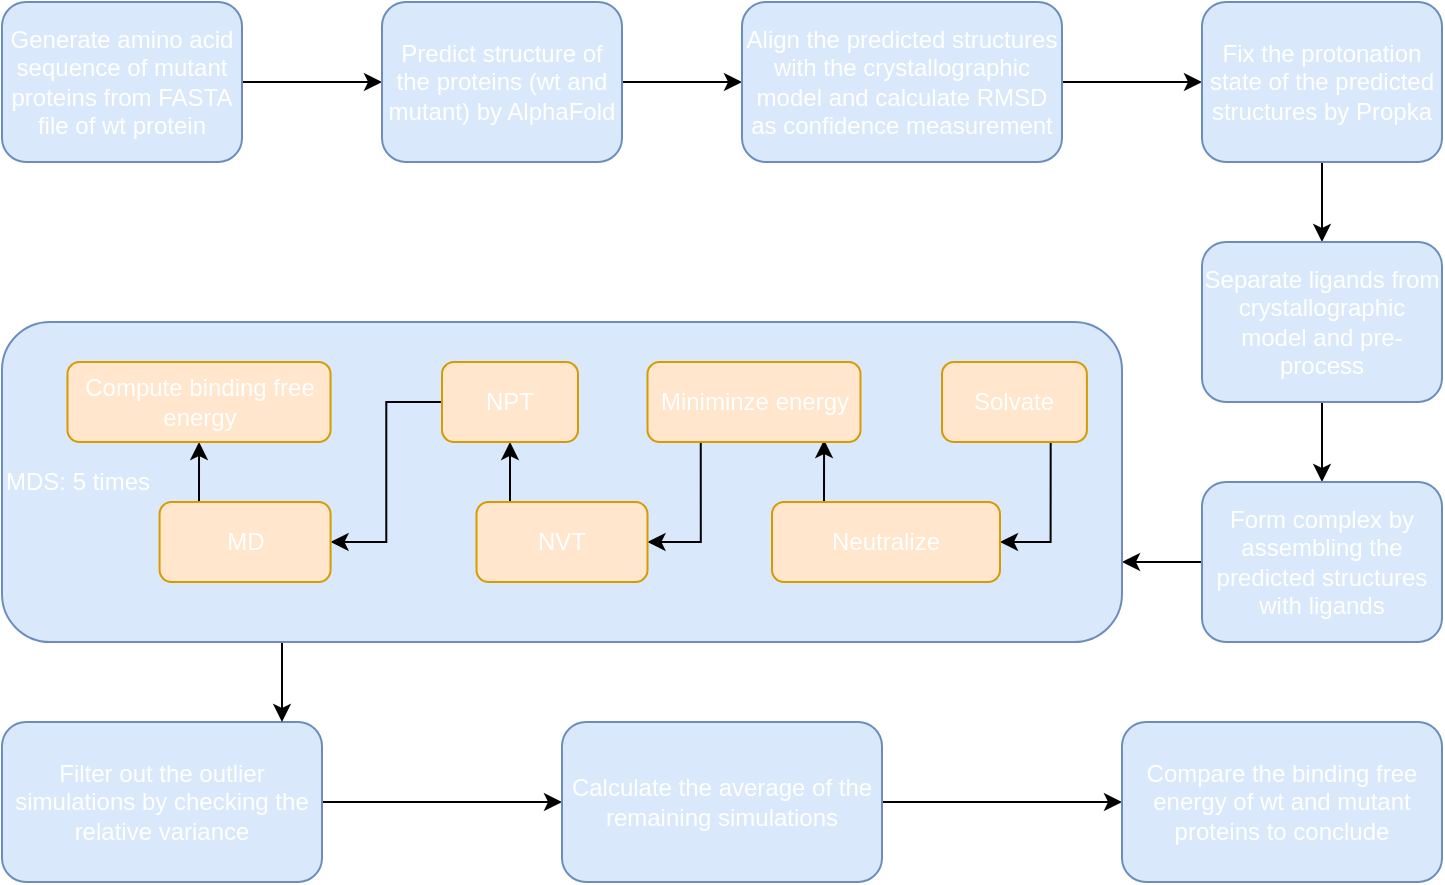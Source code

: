 <mxfile version="22.1.14" type="github">
  <diagram name="Page-1" id="FycSsTpm4IhA0FWyijEC">
    <mxGraphModel dx="838" dy="606" grid="1" gridSize="10" guides="1" tooltips="1" connect="1" arrows="1" fold="1" page="1" pageScale="1" pageWidth="850" pageHeight="1100" math="0" shadow="0">
      <root>
        <mxCell id="0" />
        <mxCell id="1" parent="0" />
        <mxCell id="THaeHtkmeBWyDL8Bj_06-23" value="" style="edgeStyle=orthogonalEdgeStyle;rounded=0;orthogonalLoop=1;jettySize=auto;html=1;fontColor=#FFFFFF;" edge="1" parent="1" source="THaeHtkmeBWyDL8Bj_06-1" target="THaeHtkmeBWyDL8Bj_06-2">
          <mxGeometry relative="1" as="geometry" />
        </mxCell>
        <mxCell id="THaeHtkmeBWyDL8Bj_06-1" value="Generate amino acid sequence of mutant proteins from FASTA file of wt protein" style="rounded=1;whiteSpace=wrap;html=1;fillColor=#dae8fc;strokeColor=#6c8ebf;fontColor=#FFFFFF;" vertex="1" parent="1">
          <mxGeometry x="40" y="120" width="120" height="80" as="geometry" />
        </mxCell>
        <mxCell id="THaeHtkmeBWyDL8Bj_06-24" value="" style="edgeStyle=orthogonalEdgeStyle;rounded=0;orthogonalLoop=1;jettySize=auto;html=1;fontColor=#FFFFFF;" edge="1" parent="1" source="THaeHtkmeBWyDL8Bj_06-2" target="THaeHtkmeBWyDL8Bj_06-3">
          <mxGeometry relative="1" as="geometry" />
        </mxCell>
        <mxCell id="THaeHtkmeBWyDL8Bj_06-2" value="Predict structure of the proteins (wt and mutant) by AlphaFold" style="rounded=1;whiteSpace=wrap;html=1;fillColor=#dae8fc;strokeColor=#6c8ebf;fontColor=#FFFFFF;" vertex="1" parent="1">
          <mxGeometry x="230" y="120" width="120" height="80" as="geometry" />
        </mxCell>
        <mxCell id="THaeHtkmeBWyDL8Bj_06-25" value="" style="edgeStyle=orthogonalEdgeStyle;rounded=0;orthogonalLoop=1;jettySize=auto;html=1;fontColor=#FFFFFF;" edge="1" parent="1" source="THaeHtkmeBWyDL8Bj_06-3" target="THaeHtkmeBWyDL8Bj_06-4">
          <mxGeometry relative="1" as="geometry" />
        </mxCell>
        <mxCell id="THaeHtkmeBWyDL8Bj_06-3" value="Align the predicted structures with the crystallographic model and calculate RMSD as confidence measurement" style="rounded=1;whiteSpace=wrap;html=1;fillColor=#dae8fc;strokeColor=#6c8ebf;fontColor=#FFFFFF;" vertex="1" parent="1">
          <mxGeometry x="410" y="120" width="160" height="80" as="geometry" />
        </mxCell>
        <mxCell id="THaeHtkmeBWyDL8Bj_06-26" value="" style="edgeStyle=orthogonalEdgeStyle;rounded=0;orthogonalLoop=1;jettySize=auto;html=1;fontColor=#FFFFFF;" edge="1" parent="1" source="THaeHtkmeBWyDL8Bj_06-4" target="THaeHtkmeBWyDL8Bj_06-5">
          <mxGeometry relative="1" as="geometry" />
        </mxCell>
        <mxCell id="THaeHtkmeBWyDL8Bj_06-4" value="Fix the protonation state of the predicted structures by Propka" style="rounded=1;whiteSpace=wrap;html=1;fillColor=#dae8fc;strokeColor=#6c8ebf;fontColor=#FFFFFF;" vertex="1" parent="1">
          <mxGeometry x="640" y="120" width="120" height="80" as="geometry" />
        </mxCell>
        <mxCell id="THaeHtkmeBWyDL8Bj_06-27" value="" style="edgeStyle=orthogonalEdgeStyle;rounded=0;orthogonalLoop=1;jettySize=auto;html=1;fontColor=#FFFFFF;" edge="1" parent="1" source="THaeHtkmeBWyDL8Bj_06-5" target="THaeHtkmeBWyDL8Bj_06-6">
          <mxGeometry relative="1" as="geometry" />
        </mxCell>
        <mxCell id="THaeHtkmeBWyDL8Bj_06-5" value="Separate ligands from crystallographic model and pre-process" style="rounded=1;whiteSpace=wrap;html=1;fillColor=#dae8fc;strokeColor=#6c8ebf;fontColor=#FFFFFF;" vertex="1" parent="1">
          <mxGeometry x="640" y="240" width="120" height="80" as="geometry" />
        </mxCell>
        <mxCell id="THaeHtkmeBWyDL8Bj_06-29" style="edgeStyle=orthogonalEdgeStyle;rounded=0;orthogonalLoop=1;jettySize=auto;html=1;entryX=1;entryY=0.75;entryDx=0;entryDy=0;fontColor=#FFFFFF;" edge="1" parent="1" source="THaeHtkmeBWyDL8Bj_06-6" target="THaeHtkmeBWyDL8Bj_06-7">
          <mxGeometry relative="1" as="geometry" />
        </mxCell>
        <mxCell id="THaeHtkmeBWyDL8Bj_06-6" value="Form complex by assembling the predicted structures with ligands" style="rounded=1;whiteSpace=wrap;html=1;fillColor=#dae8fc;strokeColor=#6c8ebf;fontColor=#FFFFFF;" vertex="1" parent="1">
          <mxGeometry x="640" y="360" width="120" height="80" as="geometry" />
        </mxCell>
        <mxCell id="THaeHtkmeBWyDL8Bj_06-39" style="edgeStyle=orthogonalEdgeStyle;rounded=0;orthogonalLoop=1;jettySize=auto;html=1;exitX=1;exitY=0.5;exitDx=0;exitDy=0;fontColor=#FFFFFF;" edge="1" parent="1" source="THaeHtkmeBWyDL8Bj_06-20" target="THaeHtkmeBWyDL8Bj_06-21">
          <mxGeometry relative="1" as="geometry" />
        </mxCell>
        <mxCell id="THaeHtkmeBWyDL8Bj_06-20" value="Filter out the outlier simulations by checking the relative variance" style="rounded=1;whiteSpace=wrap;html=1;fillColor=#dae8fc;strokeColor=#6c8ebf;fontColor=#FFFFFF;" vertex="1" parent="1">
          <mxGeometry x="40" y="480" width="160" height="80" as="geometry" />
        </mxCell>
        <mxCell id="THaeHtkmeBWyDL8Bj_06-40" style="edgeStyle=orthogonalEdgeStyle;rounded=0;orthogonalLoop=1;jettySize=auto;html=1;exitX=1;exitY=0.5;exitDx=0;exitDy=0;entryX=0;entryY=0.5;entryDx=0;entryDy=0;fontColor=#FFFFFF;" edge="1" parent="1" source="THaeHtkmeBWyDL8Bj_06-21" target="THaeHtkmeBWyDL8Bj_06-22">
          <mxGeometry relative="1" as="geometry" />
        </mxCell>
        <mxCell id="THaeHtkmeBWyDL8Bj_06-21" value="Calculate the average of the remaining simulations" style="rounded=1;whiteSpace=wrap;html=1;fillColor=#dae8fc;strokeColor=#6c8ebf;fontColor=#FFFFFF;" vertex="1" parent="1">
          <mxGeometry x="320" y="480" width="160" height="80" as="geometry" />
        </mxCell>
        <mxCell id="THaeHtkmeBWyDL8Bj_06-22" value="Compare the binding free energy of wt and mutant proteins to conclude" style="rounded=1;whiteSpace=wrap;html=1;fillColor=#dae8fc;strokeColor=#6c8ebf;fontColor=#FFFFFF;" vertex="1" parent="1">
          <mxGeometry x="600" y="480" width="160" height="80" as="geometry" />
        </mxCell>
        <mxCell id="THaeHtkmeBWyDL8Bj_06-38" style="edgeStyle=orthogonalEdgeStyle;rounded=0;orthogonalLoop=1;jettySize=auto;html=1;exitX=0.25;exitY=1;exitDx=0;exitDy=0;entryX=0.875;entryY=0;entryDx=0;entryDy=0;entryPerimeter=0;fontColor=#FFFFFF;" edge="1" parent="1" source="THaeHtkmeBWyDL8Bj_06-7" target="THaeHtkmeBWyDL8Bj_06-20">
          <mxGeometry relative="1" as="geometry" />
        </mxCell>
        <mxCell id="THaeHtkmeBWyDL8Bj_06-7" value="MDS: 5 times" style="rounded=1;whiteSpace=wrap;html=1;align=left;container=0;fillColor=#dae8fc;strokeColor=#6c8ebf;fontColor=#FFFFFF;" vertex="1" parent="1">
          <mxGeometry x="40" y="280" width="560" height="160" as="geometry" />
        </mxCell>
        <mxCell id="THaeHtkmeBWyDL8Bj_06-33" style="edgeStyle=orthogonalEdgeStyle;rounded=0;orthogonalLoop=1;jettySize=auto;html=1;exitX=0.75;exitY=1;exitDx=0;exitDy=0;entryX=1;entryY=0.5;entryDx=0;entryDy=0;fontColor=#FFFFFF;" edge="1" parent="1" source="THaeHtkmeBWyDL8Bj_06-8" target="THaeHtkmeBWyDL8Bj_06-9">
          <mxGeometry relative="1" as="geometry" />
        </mxCell>
        <mxCell id="THaeHtkmeBWyDL8Bj_06-8" value="Solvate" style="rounded=1;whiteSpace=wrap;html=1;container=0;fillColor=#ffe6cc;strokeColor=#d79b00;fontColor=#FFFFFF;" vertex="1" parent="1">
          <mxGeometry x="510" y="300" width="72.46" height="40" as="geometry" />
        </mxCell>
        <mxCell id="THaeHtkmeBWyDL8Bj_06-31" style="edgeStyle=orthogonalEdgeStyle;rounded=0;orthogonalLoop=1;jettySize=auto;html=1;exitX=0.25;exitY=0;exitDx=0;exitDy=0;entryX=0.829;entryY=0.975;entryDx=0;entryDy=0;entryPerimeter=0;fontColor=#FFFFFF;" edge="1" parent="1" source="THaeHtkmeBWyDL8Bj_06-9" target="THaeHtkmeBWyDL8Bj_06-10">
          <mxGeometry relative="1" as="geometry" />
        </mxCell>
        <mxCell id="THaeHtkmeBWyDL8Bj_06-9" value="Neutralize" style="rounded=1;whiteSpace=wrap;html=1;container=0;fillColor=#ffe6cc;strokeColor=#d79b00;fontColor=#FFFFFF;" vertex="1" parent="1">
          <mxGeometry x="425.001" y="370" width="114.0" height="40" as="geometry" />
        </mxCell>
        <mxCell id="THaeHtkmeBWyDL8Bj_06-32" style="edgeStyle=orthogonalEdgeStyle;rounded=0;orthogonalLoop=1;jettySize=auto;html=1;exitX=0.25;exitY=1;exitDx=0;exitDy=0;entryX=1;entryY=0.5;entryDx=0;entryDy=0;fontColor=#FFFFFF;" edge="1" parent="1" source="THaeHtkmeBWyDL8Bj_06-10" target="THaeHtkmeBWyDL8Bj_06-11">
          <mxGeometry relative="1" as="geometry" />
        </mxCell>
        <mxCell id="THaeHtkmeBWyDL8Bj_06-10" value="Miniminze energy" style="rounded=1;whiteSpace=wrap;html=1;container=0;fillColor=#ffe6cc;strokeColor=#d79b00;fontColor=#FFFFFF;" vertex="1" parent="1">
          <mxGeometry x="362.75" y="300" width="106.5" height="40" as="geometry" />
        </mxCell>
        <mxCell id="THaeHtkmeBWyDL8Bj_06-34" style="edgeStyle=orthogonalEdgeStyle;rounded=0;orthogonalLoop=1;jettySize=auto;html=1;exitX=0.25;exitY=0;exitDx=0;exitDy=0;entryX=0.5;entryY=1;entryDx=0;entryDy=0;fontColor=#FFFFFF;" edge="1" parent="1" source="THaeHtkmeBWyDL8Bj_06-11" target="THaeHtkmeBWyDL8Bj_06-12">
          <mxGeometry relative="1" as="geometry" />
        </mxCell>
        <mxCell id="THaeHtkmeBWyDL8Bj_06-11" value="NVT" style="rounded=1;whiteSpace=wrap;html=1;container=0;fillColor=#ffe6cc;strokeColor=#d79b00;fontColor=#FFFFFF;" vertex="1" parent="1">
          <mxGeometry x="277.249" y="370" width="85.5" height="40" as="geometry" />
        </mxCell>
        <mxCell id="THaeHtkmeBWyDL8Bj_06-36" style="edgeStyle=orthogonalEdgeStyle;rounded=0;orthogonalLoop=1;jettySize=auto;html=1;exitX=0;exitY=0.5;exitDx=0;exitDy=0;entryX=1;entryY=0.5;entryDx=0;entryDy=0;fontColor=#FFFFFF;" edge="1" parent="1" source="THaeHtkmeBWyDL8Bj_06-12" target="THaeHtkmeBWyDL8Bj_06-13">
          <mxGeometry relative="1" as="geometry" />
        </mxCell>
        <mxCell id="THaeHtkmeBWyDL8Bj_06-12" value="NPT" style="rounded=1;whiteSpace=wrap;html=1;container=0;fillColor=#ffe6cc;strokeColor=#d79b00;fontColor=#FFFFFF;" vertex="1" parent="1">
          <mxGeometry x="260" y="300" width="68" height="40" as="geometry" />
        </mxCell>
        <mxCell id="THaeHtkmeBWyDL8Bj_06-37" style="edgeStyle=orthogonalEdgeStyle;rounded=0;orthogonalLoop=1;jettySize=auto;html=1;exitX=0.5;exitY=0;exitDx=0;exitDy=0;entryX=0.5;entryY=1;entryDx=0;entryDy=0;fontColor=#FFFFFF;" edge="1" parent="1" source="THaeHtkmeBWyDL8Bj_06-13" target="THaeHtkmeBWyDL8Bj_06-17">
          <mxGeometry relative="1" as="geometry" />
        </mxCell>
        <mxCell id="THaeHtkmeBWyDL8Bj_06-13" value="MD" style="rounded=1;whiteSpace=wrap;html=1;container=0;fillColor=#ffe6cc;strokeColor=#d79b00;fontColor=#FFFFFF;" vertex="1" parent="1">
          <mxGeometry x="118.789" y="370" width="85.5" height="40" as="geometry" />
        </mxCell>
        <mxCell id="THaeHtkmeBWyDL8Bj_06-17" value="Compute binding free energy" style="rounded=1;whiteSpace=wrap;html=1;container=0;fillColor=#ffe6cc;strokeColor=#d79b00;fontColor=#FFFFFF;" vertex="1" parent="1">
          <mxGeometry x="72.747" y="300" width="131.538" height="40" as="geometry" />
        </mxCell>
      </root>
    </mxGraphModel>
  </diagram>
</mxfile>
